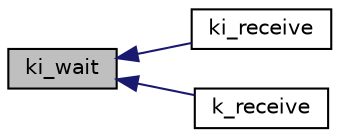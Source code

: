 digraph "ki_wait"
{
  edge [fontname="Helvetica",fontsize="10",labelfontname="Helvetica",labelfontsize="10"];
  node [fontname="Helvetica",fontsize="10",shape=record];
  rankdir="LR";
  Node1 [label="ki_wait",height=0.2,width=0.4,color="black", fillcolor="grey75", style="filled", fontcolor="black"];
  Node1 -> Node2 [dir="back",color="midnightblue",fontsize="10",style="solid"];
  Node2 [label="ki_receive",height=0.2,width=0.4,color="black", fillcolor="white", style="filled",URL="$krnl_8h.html#a66c23bd6aa71c0d083e4a4b71b35ff71"];
  Node1 -> Node3 [dir="back",color="midnightblue",fontsize="10",style="solid"];
  Node3 [label="k_receive",height=0.2,width=0.4,color="black", fillcolor="white", style="filled",URL="$krnl_8h.html#a3e7f34b848366b08928c72711b6c008a"];
}
